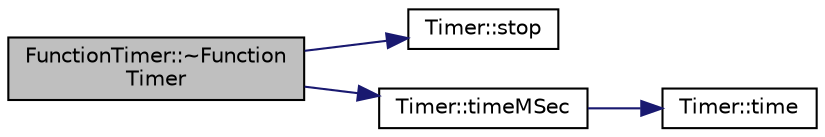 digraph "FunctionTimer::~FunctionTimer"
{
 // INTERACTIVE_SVG=YES
  edge [fontname="Helvetica",fontsize="10",labelfontname="Helvetica",labelfontsize="10"];
  node [fontname="Helvetica",fontsize="10",shape=record];
  rankdir="LR";
  Node1 [label="FunctionTimer::~Function\lTimer",height=0.2,width=0.4,color="black", fillcolor="grey75", style="filled", fontcolor="black"];
  Node1 -> Node2 [color="midnightblue",fontsize="10",style="solid",fontname="Helvetica"];
  Node2 [label="Timer::stop",height=0.2,width=0.4,color="black", fillcolor="white", style="filled",URL="$d8/d08/class_timer.html#a63f0eb44b27402196590a03781515dba"];
  Node1 -> Node3 [color="midnightblue",fontsize="10",style="solid",fontname="Helvetica"];
  Node3 [label="Timer::timeMSec",height=0.2,width=0.4,color="black", fillcolor="white", style="filled",URL="$d8/d08/class_timer.html#a8be1c2002f4868627f9964a545491e97"];
  Node3 -> Node4 [color="midnightblue",fontsize="10",style="solid",fontname="Helvetica"];
  Node4 [label="Timer::time",height=0.2,width=0.4,color="black", fillcolor="white", style="filled",URL="$d8/d08/class_timer.html#a37be13bfa31ef41de4c1dcccacf97bd2"];
}
